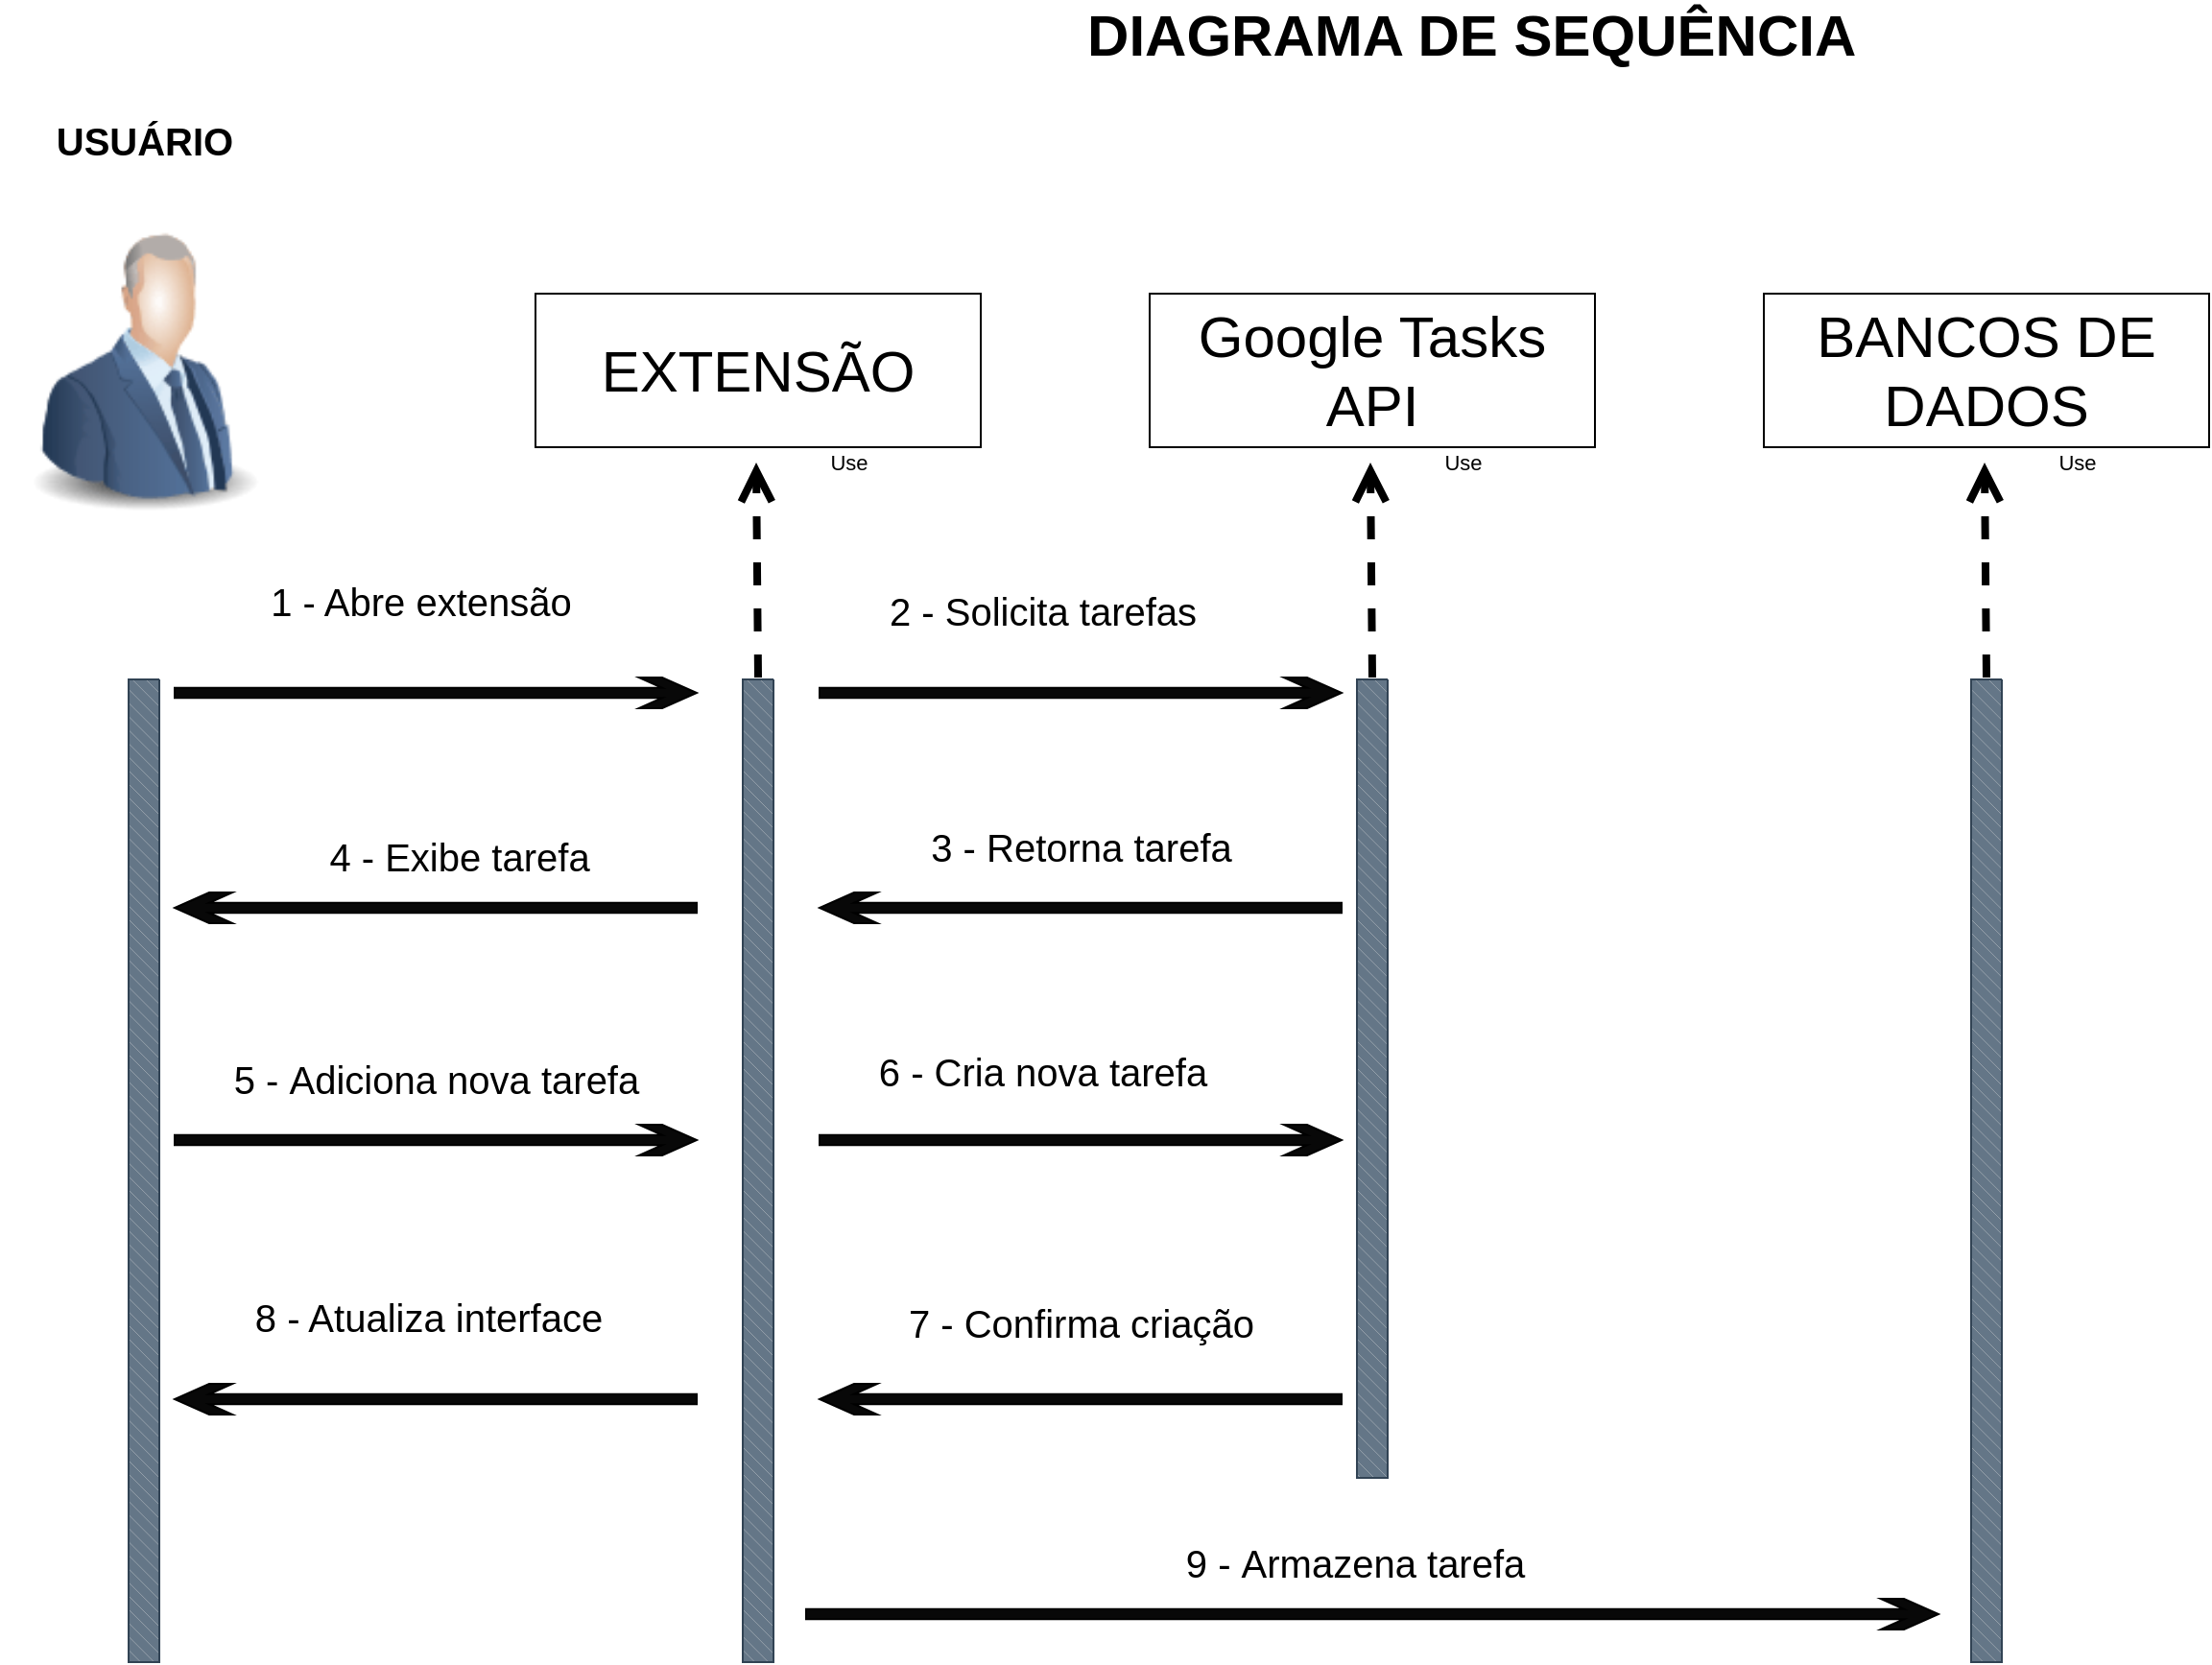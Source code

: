 <mxfile version="24.7.16">
  <diagram name="Página-1" id="A7BaisGVbiMddVV-wmkI">
    <mxGraphModel dx="2587" dy="2037" grid="1" gridSize="16" guides="1" tooltips="1" connect="1" arrows="1" fold="1" page="1" pageScale="1" pageWidth="827" pageHeight="1169" math="0" shadow="0">
      <root>
        <mxCell id="0" />
        <mxCell id="1" parent="0" />
        <mxCell id="XdPFumAg-L-F2V5rF2W7-1" value="" style="image;html=1;image=img/lib/clip_art/people/Suit_Man_Blue_128x128.png" parent="1" vertex="1">
          <mxGeometry x="-331" y="80" width="150" height="160" as="geometry" />
        </mxCell>
        <mxCell id="XdPFumAg-L-F2V5rF2W7-25" style="edgeStyle=orthogonalEdgeStyle;rounded=0;orthogonalLoop=1;jettySize=auto;html=1;exitX=0.5;exitY=1;exitDx=0;exitDy=0;" parent="1" edge="1">
          <mxGeometry relative="1" as="geometry">
            <mxPoint x="-160" y="462" as="sourcePoint" />
            <mxPoint x="-160" y="462" as="targetPoint" />
          </mxGeometry>
        </mxCell>
        <mxCell id="_eaQ8Y65i0YgeRq0YUkt-2" value="" style="verticalLabelPosition=bottom;verticalAlign=top;html=1;shape=mxgraph.basic.patternFillRect;fillStyle=diag;step=5;fillStrokeWidth=0.2;fillStrokeColor=#dddddd;rotation=90;fillColor=#647687;strokeColor=#314354;fontColor=#ffffff;" vertex="1" parent="1">
          <mxGeometry x="-512" y="569" width="512" height="16" as="geometry" />
        </mxCell>
        <mxCell id="_eaQ8Y65i0YgeRq0YUkt-4" value="&lt;font style=&quot;font-size: 30px;&quot;&gt;&lt;b&gt;DIAGRAMA DE SEQUÊNCIA&amp;nbsp;&lt;/b&gt;&lt;/font&gt;" style="text;strokeColor=none;align=center;fillColor=none;html=1;verticalAlign=middle;whiteSpace=wrap;rounded=0;" vertex="1" parent="1">
          <mxGeometry x="224" y="-30" width="432" height="30" as="geometry" />
        </mxCell>
        <mxCell id="_eaQ8Y65i0YgeRq0YUkt-7" value="" style="verticalLabelPosition=bottom;verticalAlign=top;html=1;shape=mxgraph.basic.patternFillRect;fillStyle=diag;step=5;fillStrokeWidth=0.2;fillStrokeColor=#dddddd;rotation=90;fillColor=#647687;strokeColor=#314354;fontColor=#ffffff;" vertex="1" parent="1">
          <mxGeometry x="-192" y="569" width="512" height="16" as="geometry" />
        </mxCell>
        <mxCell id="_eaQ8Y65i0YgeRq0YUkt-8" value="&lt;font style=&quot;font-size: 20px;&quot;&gt;1 - Abre extensão&lt;/font&gt;" style="text;html=1;align=center;verticalAlign=middle;resizable=0;points=[];autosize=1;strokeColor=none;fillColor=none;" vertex="1" parent="1">
          <mxGeometry x="-208" y="256" width="192" height="48" as="geometry" />
        </mxCell>
        <mxCell id="_eaQ8Y65i0YgeRq0YUkt-12" value="" style="html=1;shadow=0;dashed=0;align=center;verticalAlign=middle;shape=mxgraph.arrows2.sharpArrow;dy1=0.67;dx1=18;dx2=18;notch=0;fillColor=#080808;" vertex="1" parent="1">
          <mxGeometry x="-240" y="320" width="272" height="16" as="geometry" />
        </mxCell>
        <mxCell id="_eaQ8Y65i0YgeRq0YUkt-14" value="&lt;font style=&quot;font-size: 20px;&quot;&gt;&lt;b&gt;USUÁRIO&lt;/b&gt;&lt;/font&gt;" style="text;html=1;align=center;verticalAlign=middle;resizable=0;points=[];autosize=1;strokeColor=none;fillColor=none;" vertex="1" parent="1">
          <mxGeometry x="-320" y="16" width="128" height="48" as="geometry" />
        </mxCell>
        <mxCell id="_eaQ8Y65i0YgeRq0YUkt-15" value="&lt;font style=&quot;font-size: 30px;&quot;&gt;EXTENSÃO&lt;/font&gt;" style="html=1;whiteSpace=wrap;" vertex="1" parent="1">
          <mxGeometry x="-52" y="120" width="232" height="80" as="geometry" />
        </mxCell>
        <mxCell id="_eaQ8Y65i0YgeRq0YUkt-16" value="" style="verticalLabelPosition=bottom;verticalAlign=top;html=1;shape=mxgraph.basic.patternFillRect;fillStyle=diag;step=5;fillStrokeWidth=0.2;fillStrokeColor=#dddddd;rotation=90;fillColor=#647687;strokeColor=#314354;fontColor=#ffffff;" vertex="1" parent="1">
          <mxGeometry x="176" y="521" width="416" height="16" as="geometry" />
        </mxCell>
        <mxCell id="_eaQ8Y65i0YgeRq0YUkt-17" value="&lt;font style=&quot;font-size: 30px;&quot;&gt;Google Tasks API&lt;/font&gt;" style="html=1;whiteSpace=wrap;" vertex="1" parent="1">
          <mxGeometry x="268" y="120" width="232" height="80" as="geometry" />
        </mxCell>
        <mxCell id="_eaQ8Y65i0YgeRq0YUkt-18" value="&lt;font style=&quot;font-size: 30px;&quot;&gt;BANCOS DE DADOS&lt;/font&gt;" style="html=1;whiteSpace=wrap;" vertex="1" parent="1">
          <mxGeometry x="588" y="120" width="232" height="80" as="geometry" />
        </mxCell>
        <mxCell id="_eaQ8Y65i0YgeRq0YUkt-19" value="" style="verticalLabelPosition=bottom;verticalAlign=top;html=1;shape=mxgraph.basic.patternFillRect;fillStyle=diag;step=5;fillStrokeWidth=0.2;fillStrokeColor=#dddddd;rotation=90;fillColor=#647687;strokeColor=#314354;fontColor=#ffffff;" vertex="1" parent="1">
          <mxGeometry x="448" y="569" width="512" height="16" as="geometry" />
        </mxCell>
        <mxCell id="_eaQ8Y65i0YgeRq0YUkt-21" value="" style="html=1;shadow=0;dashed=0;align=center;verticalAlign=middle;shape=mxgraph.arrows2.sharpArrow;dy1=0.67;dx1=18;dx2=18;notch=0;fillColor=#080808;" vertex="1" parent="1">
          <mxGeometry x="96" y="320" width="272" height="16" as="geometry" />
        </mxCell>
        <mxCell id="_eaQ8Y65i0YgeRq0YUkt-22" value="" style="html=1;shadow=0;dashed=0;align=center;verticalAlign=middle;shape=mxgraph.arrows2.sharpArrow;dy1=0.67;dx1=18;dx2=18;notch=0;fillColor=#080808;" vertex="1" parent="1">
          <mxGeometry x="89" y="800" width="590" height="16" as="geometry" />
        </mxCell>
        <mxCell id="_eaQ8Y65i0YgeRq0YUkt-23" value="&lt;font style=&quot;font-size: 20px;&quot;&gt;2 - Solicita tarefas&lt;/font&gt;" style="text;html=1;align=center;verticalAlign=middle;resizable=0;points=[];autosize=1;strokeColor=none;fillColor=none;" vertex="1" parent="1">
          <mxGeometry x="116" y="261" width="192" height="48" as="geometry" />
        </mxCell>
        <mxCell id="_eaQ8Y65i0YgeRq0YUkt-24" value="Use" style="endArrow=open;endSize=12;dashed=1;html=1;rounded=0;strokeWidth=4;" edge="1" parent="1">
          <mxGeometry x="1" y="-48" width="160" relative="1" as="geometry">
            <mxPoint x="64" y="320" as="sourcePoint" />
            <mxPoint x="63" y="208" as="targetPoint" />
            <mxPoint as="offset" />
          </mxGeometry>
        </mxCell>
        <mxCell id="_eaQ8Y65i0YgeRq0YUkt-25" value="Use" style="endArrow=open;endSize=12;dashed=1;html=1;rounded=0;strokeWidth=4;" edge="1" parent="1">
          <mxGeometry x="1" y="-48" width="160" relative="1" as="geometry">
            <mxPoint x="384" y="320" as="sourcePoint" />
            <mxPoint x="383" y="208" as="targetPoint" />
            <mxPoint as="offset" />
          </mxGeometry>
        </mxCell>
        <mxCell id="_eaQ8Y65i0YgeRq0YUkt-26" value="Use" style="endArrow=open;endSize=12;dashed=1;html=1;rounded=0;strokeWidth=4;" edge="1" parent="1">
          <mxGeometry x="1" y="-48" width="160" relative="1" as="geometry">
            <mxPoint x="704" y="320" as="sourcePoint" />
            <mxPoint x="703" y="208" as="targetPoint" />
            <mxPoint as="offset" />
          </mxGeometry>
        </mxCell>
        <mxCell id="_eaQ8Y65i0YgeRq0YUkt-27" value="&lt;font style=&quot;font-size: 20px;&quot;&gt;3 - Retorna tarefa&lt;/font&gt;" style="text;html=1;align=center;verticalAlign=middle;resizable=0;points=[];autosize=1;strokeColor=none;fillColor=none;" vertex="1" parent="1">
          <mxGeometry x="136" y="384" width="192" height="48" as="geometry" />
        </mxCell>
        <mxCell id="_eaQ8Y65i0YgeRq0YUkt-28" value="" style="html=1;shadow=0;dashed=0;align=center;verticalAlign=middle;shape=mxgraph.arrows2.sharpArrow;dy1=0.67;dx1=18;dx2=18;notch=0;fillColor=#080808;rotation=-180;" vertex="1" parent="1">
          <mxGeometry x="96" y="432" width="272" height="16" as="geometry" />
        </mxCell>
        <mxCell id="_eaQ8Y65i0YgeRq0YUkt-29" value="" style="html=1;shadow=0;dashed=0;align=center;verticalAlign=middle;shape=mxgraph.arrows2.sharpArrow;dy1=0.67;dx1=18;dx2=18;notch=0;fillColor=#080808;rotation=-180;" vertex="1" parent="1">
          <mxGeometry x="-240" y="432" width="272" height="16" as="geometry" />
        </mxCell>
        <mxCell id="_eaQ8Y65i0YgeRq0YUkt-31" value="&lt;font style=&quot;font-size: 20px;&quot;&gt;4 - Exibe tarefa&lt;/font&gt;" style="text;html=1;align=center;verticalAlign=middle;resizable=0;points=[];autosize=1;strokeColor=none;fillColor=none;" vertex="1" parent="1">
          <mxGeometry x="-180" y="389" width="176" height="48" as="geometry" />
        </mxCell>
        <mxCell id="_eaQ8Y65i0YgeRq0YUkt-32" value="" style="html=1;shadow=0;dashed=0;align=center;verticalAlign=middle;shape=mxgraph.arrows2.sharpArrow;dy1=0.67;dx1=18;dx2=18;notch=0;fillColor=#080808;" vertex="1" parent="1">
          <mxGeometry x="-240" y="553" width="272" height="16" as="geometry" />
        </mxCell>
        <mxCell id="_eaQ8Y65i0YgeRq0YUkt-33" value="&lt;font style=&quot;font-size: 20px;&quot;&gt;5 -&amp;nbsp;Adiciona nova tarefa&lt;/font&gt;" style="text;html=1;align=center;verticalAlign=middle;resizable=0;points=[];autosize=1;strokeColor=none;fillColor=none;" vertex="1" parent="1">
          <mxGeometry x="-224" y="505" width="240" height="48" as="geometry" />
        </mxCell>
        <mxCell id="_eaQ8Y65i0YgeRq0YUkt-35" value="" style="html=1;shadow=0;dashed=0;align=center;verticalAlign=middle;shape=mxgraph.arrows2.sharpArrow;dy1=0.67;dx1=18;dx2=18;notch=0;fillColor=#080808;" vertex="1" parent="1">
          <mxGeometry x="96" y="553" width="272" height="16" as="geometry" />
        </mxCell>
        <mxCell id="_eaQ8Y65i0YgeRq0YUkt-36" value="&lt;font style=&quot;font-size: 20px;&quot;&gt;6 -&amp;nbsp;Cria nova tarefa&lt;/font&gt;" style="text;html=1;align=center;verticalAlign=middle;resizable=0;points=[];autosize=1;strokeColor=none;fillColor=none;" vertex="1" parent="1">
          <mxGeometry x="108" y="501" width="208" height="48" as="geometry" />
        </mxCell>
        <mxCell id="_eaQ8Y65i0YgeRq0YUkt-37" value="" style="html=1;shadow=0;dashed=0;align=center;verticalAlign=middle;shape=mxgraph.arrows2.sharpArrow;dy1=0.67;dx1=18;dx2=18;notch=0;fillColor=#080808;rotation=-180;" vertex="1" parent="1">
          <mxGeometry x="96" y="688" width="272" height="16" as="geometry" />
        </mxCell>
        <mxCell id="_eaQ8Y65i0YgeRq0YUkt-38" value="&lt;font style=&quot;font-size: 20px;&quot;&gt;7 -&amp;nbsp;Confirma criação&lt;/font&gt;" style="text;html=1;align=center;verticalAlign=middle;resizable=0;points=[];autosize=1;strokeColor=none;fillColor=none;" vertex="1" parent="1">
          <mxGeometry x="128" y="632" width="208" height="48" as="geometry" />
        </mxCell>
        <mxCell id="_eaQ8Y65i0YgeRq0YUkt-39" value="" style="html=1;shadow=0;dashed=0;align=center;verticalAlign=middle;shape=mxgraph.arrows2.sharpArrow;dy1=0.67;dx1=18;dx2=18;notch=0;fillColor=#080808;rotation=-180;" vertex="1" parent="1">
          <mxGeometry x="-240" y="688" width="272" height="16" as="geometry" />
        </mxCell>
        <mxCell id="_eaQ8Y65i0YgeRq0YUkt-41" value="&lt;font style=&quot;font-size: 20px;&quot;&gt;8 - Atualiza interface&lt;/font&gt;" style="text;html=1;align=center;verticalAlign=middle;resizable=0;points=[];autosize=1;strokeColor=none;fillColor=none;" vertex="1" parent="1">
          <mxGeometry x="-212" y="629" width="208" height="48" as="geometry" />
        </mxCell>
        <mxCell id="_eaQ8Y65i0YgeRq0YUkt-42" value="&lt;font style=&quot;font-size: 20px;&quot;&gt;&amp;nbsp;9 -&amp;nbsp;Armazena tarefa&lt;/font&gt;" style="text;html=1;align=center;verticalAlign=middle;resizable=0;points=[];autosize=1;strokeColor=none;fillColor=none;" vertex="1" parent="1">
          <mxGeometry x="268" y="757" width="208" height="48" as="geometry" />
        </mxCell>
      </root>
    </mxGraphModel>
  </diagram>
</mxfile>
